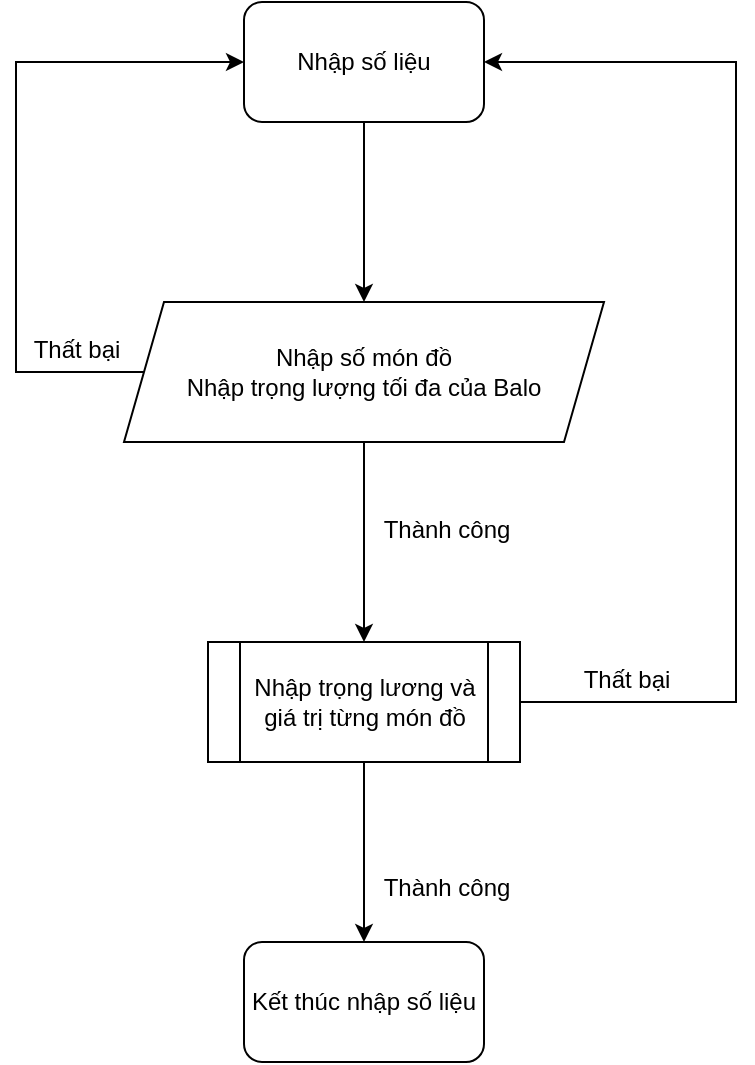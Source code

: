 <mxfile version="24.7.17">
  <diagram id="C5RBs43oDa-KdzZeNtuy" name="Page-1">
    <mxGraphModel dx="1036" dy="654" grid="1" gridSize="10" guides="1" tooltips="1" connect="1" arrows="1" fold="1" page="1" pageScale="1" pageWidth="827" pageHeight="1169" math="0" shadow="0">
      <root>
        <mxCell id="WIyWlLk6GJQsqaUBKTNV-0" />
        <mxCell id="WIyWlLk6GJQsqaUBKTNV-1" parent="WIyWlLk6GJQsqaUBKTNV-0" />
        <mxCell id="D5YrfVNl6RWkZlVybOLd-0" value="Nhập số liệu" style="rounded=1;whiteSpace=wrap;html=1;" parent="WIyWlLk6GJQsqaUBKTNV-1" vertex="1">
          <mxGeometry x="354" y="50" width="120" height="60" as="geometry" />
        </mxCell>
        <mxCell id="D5YrfVNl6RWkZlVybOLd-1" value="Nhập số món đồ&lt;div&gt;Nhập trọng lượng tối đa của Balo&lt;/div&gt;" style="shape=parallelogram;perimeter=parallelogramPerimeter;whiteSpace=wrap;html=1;fixedSize=1;" parent="WIyWlLk6GJQsqaUBKTNV-1" vertex="1">
          <mxGeometry x="294" y="200" width="240" height="70" as="geometry" />
        </mxCell>
        <mxCell id="D5YrfVNl6RWkZlVybOLd-2" value="Nhập trọng lương và giá trị từng món đồ" style="shape=process;whiteSpace=wrap;html=1;backgroundOutline=1;" parent="WIyWlLk6GJQsqaUBKTNV-1" vertex="1">
          <mxGeometry x="336" y="370" width="156" height="60" as="geometry" />
        </mxCell>
        <mxCell id="D5YrfVNl6RWkZlVybOLd-3" value="Kết thúc nhập số liệu" style="rounded=1;whiteSpace=wrap;html=1;" parent="WIyWlLk6GJQsqaUBKTNV-1" vertex="1">
          <mxGeometry x="354" y="520" width="120" height="60" as="geometry" />
        </mxCell>
        <mxCell id="D5YrfVNl6RWkZlVybOLd-4" value="" style="endArrow=classic;html=1;rounded=0;entryX=0.5;entryY=0;entryDx=0;entryDy=0;exitX=0.5;exitY=1;exitDx=0;exitDy=0;" parent="WIyWlLk6GJQsqaUBKTNV-1" source="D5YrfVNl6RWkZlVybOLd-0" target="D5YrfVNl6RWkZlVybOLd-1" edge="1">
          <mxGeometry width="50" height="50" relative="1" as="geometry">
            <mxPoint x="390" y="390" as="sourcePoint" />
            <mxPoint x="440" y="340" as="targetPoint" />
          </mxGeometry>
        </mxCell>
        <mxCell id="D5YrfVNl6RWkZlVybOLd-5" value="" style="endArrow=classic;html=1;rounded=0;entryX=0.5;entryY=0;entryDx=0;entryDy=0;exitX=0.5;exitY=1;exitDx=0;exitDy=0;" parent="WIyWlLk6GJQsqaUBKTNV-1" source="D5YrfVNl6RWkZlVybOLd-1" target="D5YrfVNl6RWkZlVybOLd-2" edge="1">
          <mxGeometry width="50" height="50" relative="1" as="geometry">
            <mxPoint x="390" y="390" as="sourcePoint" />
            <mxPoint x="440" y="340" as="targetPoint" />
          </mxGeometry>
        </mxCell>
        <mxCell id="D5YrfVNl6RWkZlVybOLd-6" value="" style="endArrow=classic;html=1;rounded=0;exitX=0.5;exitY=1;exitDx=0;exitDy=0;entryX=0.5;entryY=0;entryDx=0;entryDy=0;" parent="WIyWlLk6GJQsqaUBKTNV-1" source="D5YrfVNl6RWkZlVybOLd-2" target="D5YrfVNl6RWkZlVybOLd-3" edge="1">
          <mxGeometry width="50" height="50" relative="1" as="geometry">
            <mxPoint x="390" y="390" as="sourcePoint" />
            <mxPoint x="440" y="340" as="targetPoint" />
          </mxGeometry>
        </mxCell>
        <mxCell id="D5YrfVNl6RWkZlVybOLd-7" value="Thành công" style="text;html=1;align=center;verticalAlign=middle;resizable=0;points=[];autosize=1;strokeColor=none;fillColor=none;" parent="WIyWlLk6GJQsqaUBKTNV-1" vertex="1">
          <mxGeometry x="410" y="299" width="90" height="30" as="geometry" />
        </mxCell>
        <mxCell id="D5YrfVNl6RWkZlVybOLd-8" value="Thành công" style="text;html=1;align=center;verticalAlign=middle;resizable=0;points=[];autosize=1;strokeColor=none;fillColor=none;" parent="WIyWlLk6GJQsqaUBKTNV-1" vertex="1">
          <mxGeometry x="410" y="478" width="90" height="30" as="geometry" />
        </mxCell>
        <mxCell id="D5YrfVNl6RWkZlVybOLd-9" value="" style="endArrow=classic;html=1;rounded=0;entryX=0;entryY=0.5;entryDx=0;entryDy=0;exitX=0;exitY=0.5;exitDx=0;exitDy=0;" parent="WIyWlLk6GJQsqaUBKTNV-1" source="D5YrfVNl6RWkZlVybOLd-1" target="D5YrfVNl6RWkZlVybOLd-0" edge="1">
          <mxGeometry width="50" height="50" relative="1" as="geometry">
            <mxPoint x="390" y="330" as="sourcePoint" />
            <mxPoint x="440" y="280" as="targetPoint" />
            <Array as="points">
              <mxPoint x="240" y="235" />
              <mxPoint x="240" y="80" />
            </Array>
          </mxGeometry>
        </mxCell>
        <mxCell id="D5YrfVNl6RWkZlVybOLd-10" value="Thất bại" style="text;html=1;align=center;verticalAlign=middle;resizable=0;points=[];autosize=1;strokeColor=none;fillColor=none;" parent="WIyWlLk6GJQsqaUBKTNV-1" vertex="1">
          <mxGeometry x="235" y="209" width="70" height="30" as="geometry" />
        </mxCell>
        <mxCell id="D5YrfVNl6RWkZlVybOLd-14" value="" style="endArrow=classic;html=1;rounded=0;exitX=1;exitY=0.5;exitDx=0;exitDy=0;entryX=1;entryY=0.5;entryDx=0;entryDy=0;" parent="WIyWlLk6GJQsqaUBKTNV-1" source="D5YrfVNl6RWkZlVybOLd-2" target="D5YrfVNl6RWkZlVybOLd-0" edge="1">
          <mxGeometry width="50" height="50" relative="1" as="geometry">
            <mxPoint x="390" y="370" as="sourcePoint" />
            <mxPoint x="440" y="320" as="targetPoint" />
            <Array as="points">
              <mxPoint x="600" y="400" />
              <mxPoint x="600" y="80" />
            </Array>
          </mxGeometry>
        </mxCell>
        <mxCell id="D5YrfVNl6RWkZlVybOLd-15" value="Thất bại" style="text;html=1;align=center;verticalAlign=middle;resizable=0;points=[];autosize=1;strokeColor=none;fillColor=none;" parent="WIyWlLk6GJQsqaUBKTNV-1" vertex="1">
          <mxGeometry x="510" y="374" width="70" height="30" as="geometry" />
        </mxCell>
      </root>
    </mxGraphModel>
  </diagram>
</mxfile>
